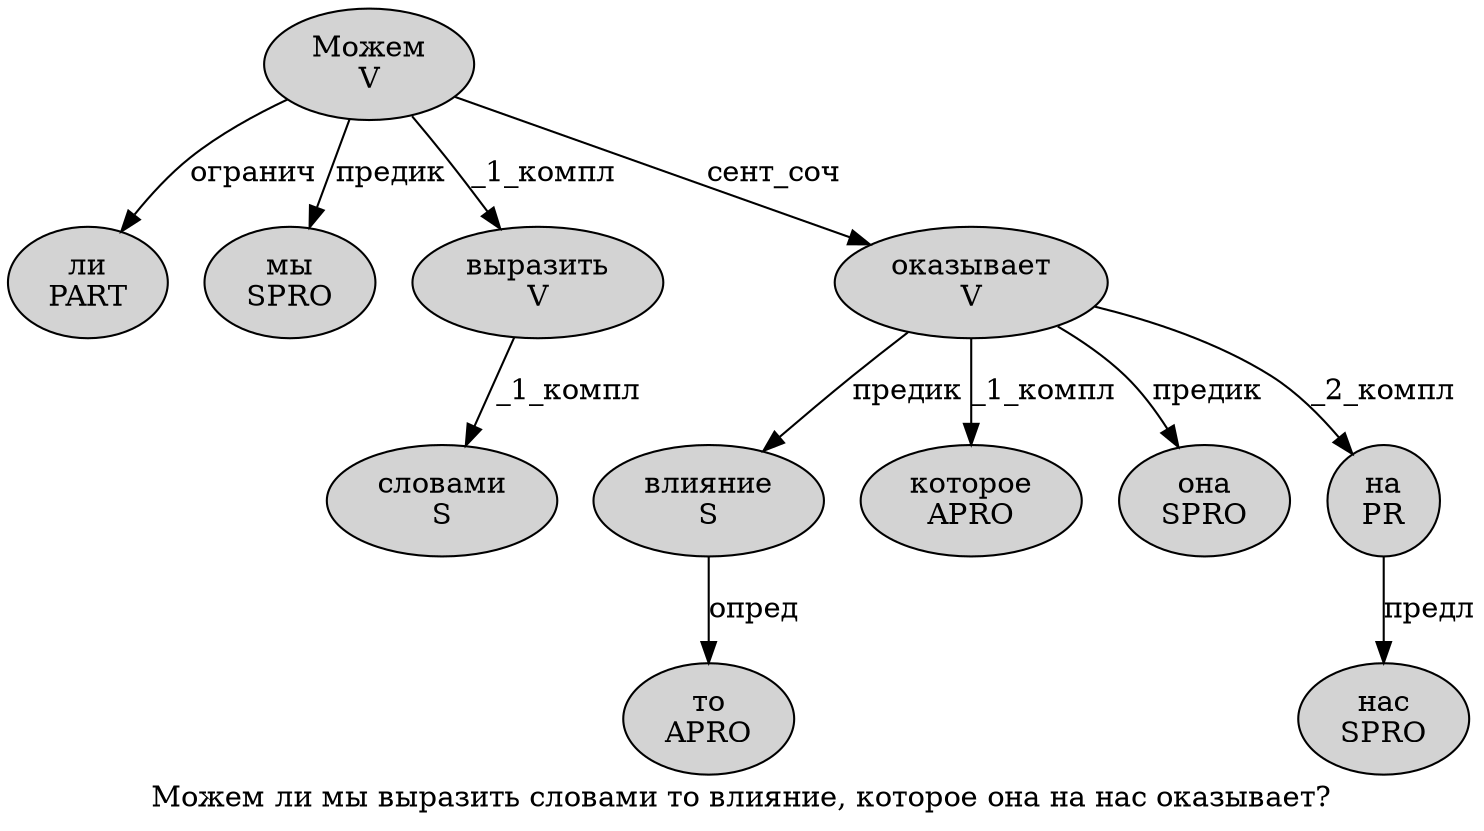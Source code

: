 digraph SENTENCE_1227 {
	graph [label="Можем ли мы выразить словами то влияние, которое она на нас оказывает?"]
	node [style=filled]
		0 [label="Можем
V" color="" fillcolor=lightgray penwidth=1 shape=ellipse]
		1 [label="ли
PART" color="" fillcolor=lightgray penwidth=1 shape=ellipse]
		2 [label="мы
SPRO" color="" fillcolor=lightgray penwidth=1 shape=ellipse]
		3 [label="выразить
V" color="" fillcolor=lightgray penwidth=1 shape=ellipse]
		4 [label="словами
S" color="" fillcolor=lightgray penwidth=1 shape=ellipse]
		5 [label="то
APRO" color="" fillcolor=lightgray penwidth=1 shape=ellipse]
		6 [label="влияние
S" color="" fillcolor=lightgray penwidth=1 shape=ellipse]
		8 [label="которое
APRO" color="" fillcolor=lightgray penwidth=1 shape=ellipse]
		9 [label="она
SPRO" color="" fillcolor=lightgray penwidth=1 shape=ellipse]
		10 [label="на
PR" color="" fillcolor=lightgray penwidth=1 shape=ellipse]
		11 [label="нас
SPRO" color="" fillcolor=lightgray penwidth=1 shape=ellipse]
		12 [label="оказывает
V" color="" fillcolor=lightgray penwidth=1 shape=ellipse]
			0 -> 1 [label="огранич"]
			0 -> 2 [label="предик"]
			0 -> 3 [label="_1_компл"]
			0 -> 12 [label="сент_соч"]
			12 -> 6 [label="предик"]
			12 -> 8 [label="_1_компл"]
			12 -> 9 [label="предик"]
			12 -> 10 [label="_2_компл"]
			10 -> 11 [label="предл"]
			6 -> 5 [label="опред"]
			3 -> 4 [label="_1_компл"]
}